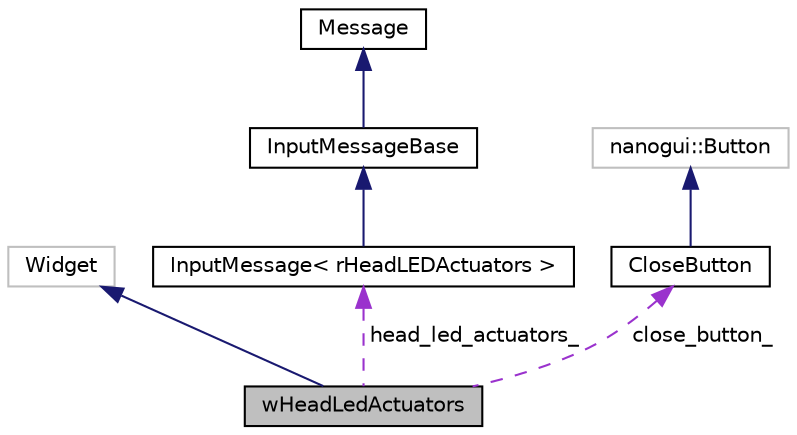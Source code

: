 digraph "wHeadLedActuators"
{
  edge [fontname="Helvetica",fontsize="10",labelfontname="Helvetica",labelfontsize="10"];
  node [fontname="Helvetica",fontsize="10",shape=record];
  Node2 [label="wHeadLedActuators",height=0.2,width=0.4,color="black", fillcolor="grey75", style="filled", fontcolor="black"];
  Node3 -> Node2 [dir="back",color="midnightblue",fontsize="10",style="solid",fontname="Helvetica"];
  Node3 [label="Widget",height=0.2,width=0.4,color="grey75", fillcolor="white", style="filled"];
  Node4 -> Node2 [dir="back",color="darkorchid3",fontsize="10",style="dashed",label=" head_led_actuators_" ,fontname="Helvetica"];
  Node4 [label="InputMessage\< rHeadLEDActuators \>",height=0.2,width=0.4,color="black", fillcolor="white", style="filled",URL="$classInputMessage.html"];
  Node5 -> Node4 [dir="back",color="midnightblue",fontsize="10",style="solid",fontname="Helvetica"];
  Node5 [label="InputMessageBase",height=0.2,width=0.4,color="black", fillcolor="white", style="filled",URL="$classInputMessageBase.html",tooltip="InputMessage of a module. "];
  Node6 -> Node5 [dir="back",color="midnightblue",fontsize="10",style="solid",fontname="Helvetica"];
  Node6 [label="Message",height=0.2,width=0.4,color="black", fillcolor="white", style="filled",URL="$classMessage.html",tooltip="Message abstract class. "];
  Node7 -> Node2 [dir="back",color="darkorchid3",fontsize="10",style="dashed",label=" close_button_" ,fontname="Helvetica"];
  Node7 [label="CloseButton",height=0.2,width=0.4,color="black", fillcolor="white", style="filled",URL="$classCloseButton.html",tooltip="CloseButton: nanogui button that closes the window it is in. "];
  Node8 -> Node7 [dir="back",color="midnightblue",fontsize="10",style="solid",fontname="Helvetica"];
  Node8 [label="nanogui::Button",height=0.2,width=0.4,color="grey75", fillcolor="white", style="filled"];
}
